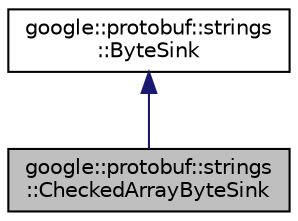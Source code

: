 digraph "google::protobuf::strings::CheckedArrayByteSink"
{
 // LATEX_PDF_SIZE
  edge [fontname="Helvetica",fontsize="10",labelfontname="Helvetica",labelfontsize="10"];
  node [fontname="Helvetica",fontsize="10",shape=record];
  Node1 [label="google::protobuf::strings\l::CheckedArrayByteSink",height=0.2,width=0.4,color="black", fillcolor="grey75", style="filled", fontcolor="black",tooltip=" "];
  Node2 -> Node1 [dir="back",color="midnightblue",fontsize="10",style="solid",fontname="Helvetica"];
  Node2 [label="google::protobuf::strings\l::ByteSink",height=0.2,width=0.4,color="black", fillcolor="white", style="filled",URL="$classgoogle_1_1protobuf_1_1strings_1_1ByteSink.html",tooltip=" "];
}
